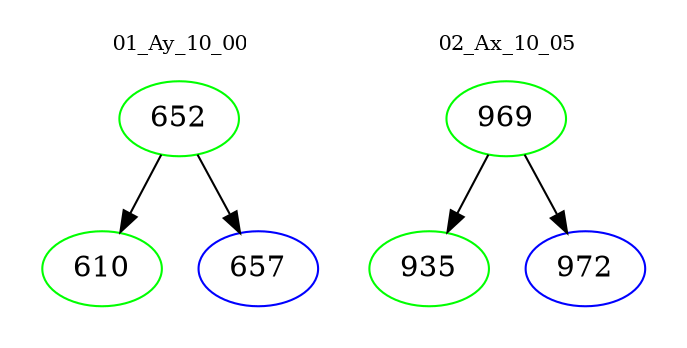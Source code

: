 digraph{
subgraph cluster_0 {
color = white
label = "01_Ay_10_00";
fontsize=10;
T0_652 [label="652", color="green"]
T0_652 -> T0_610 [color="black"]
T0_610 [label="610", color="green"]
T0_652 -> T0_657 [color="black"]
T0_657 [label="657", color="blue"]
}
subgraph cluster_1 {
color = white
label = "02_Ax_10_05";
fontsize=10;
T1_969 [label="969", color="green"]
T1_969 -> T1_935 [color="black"]
T1_935 [label="935", color="green"]
T1_969 -> T1_972 [color="black"]
T1_972 [label="972", color="blue"]
}
}
